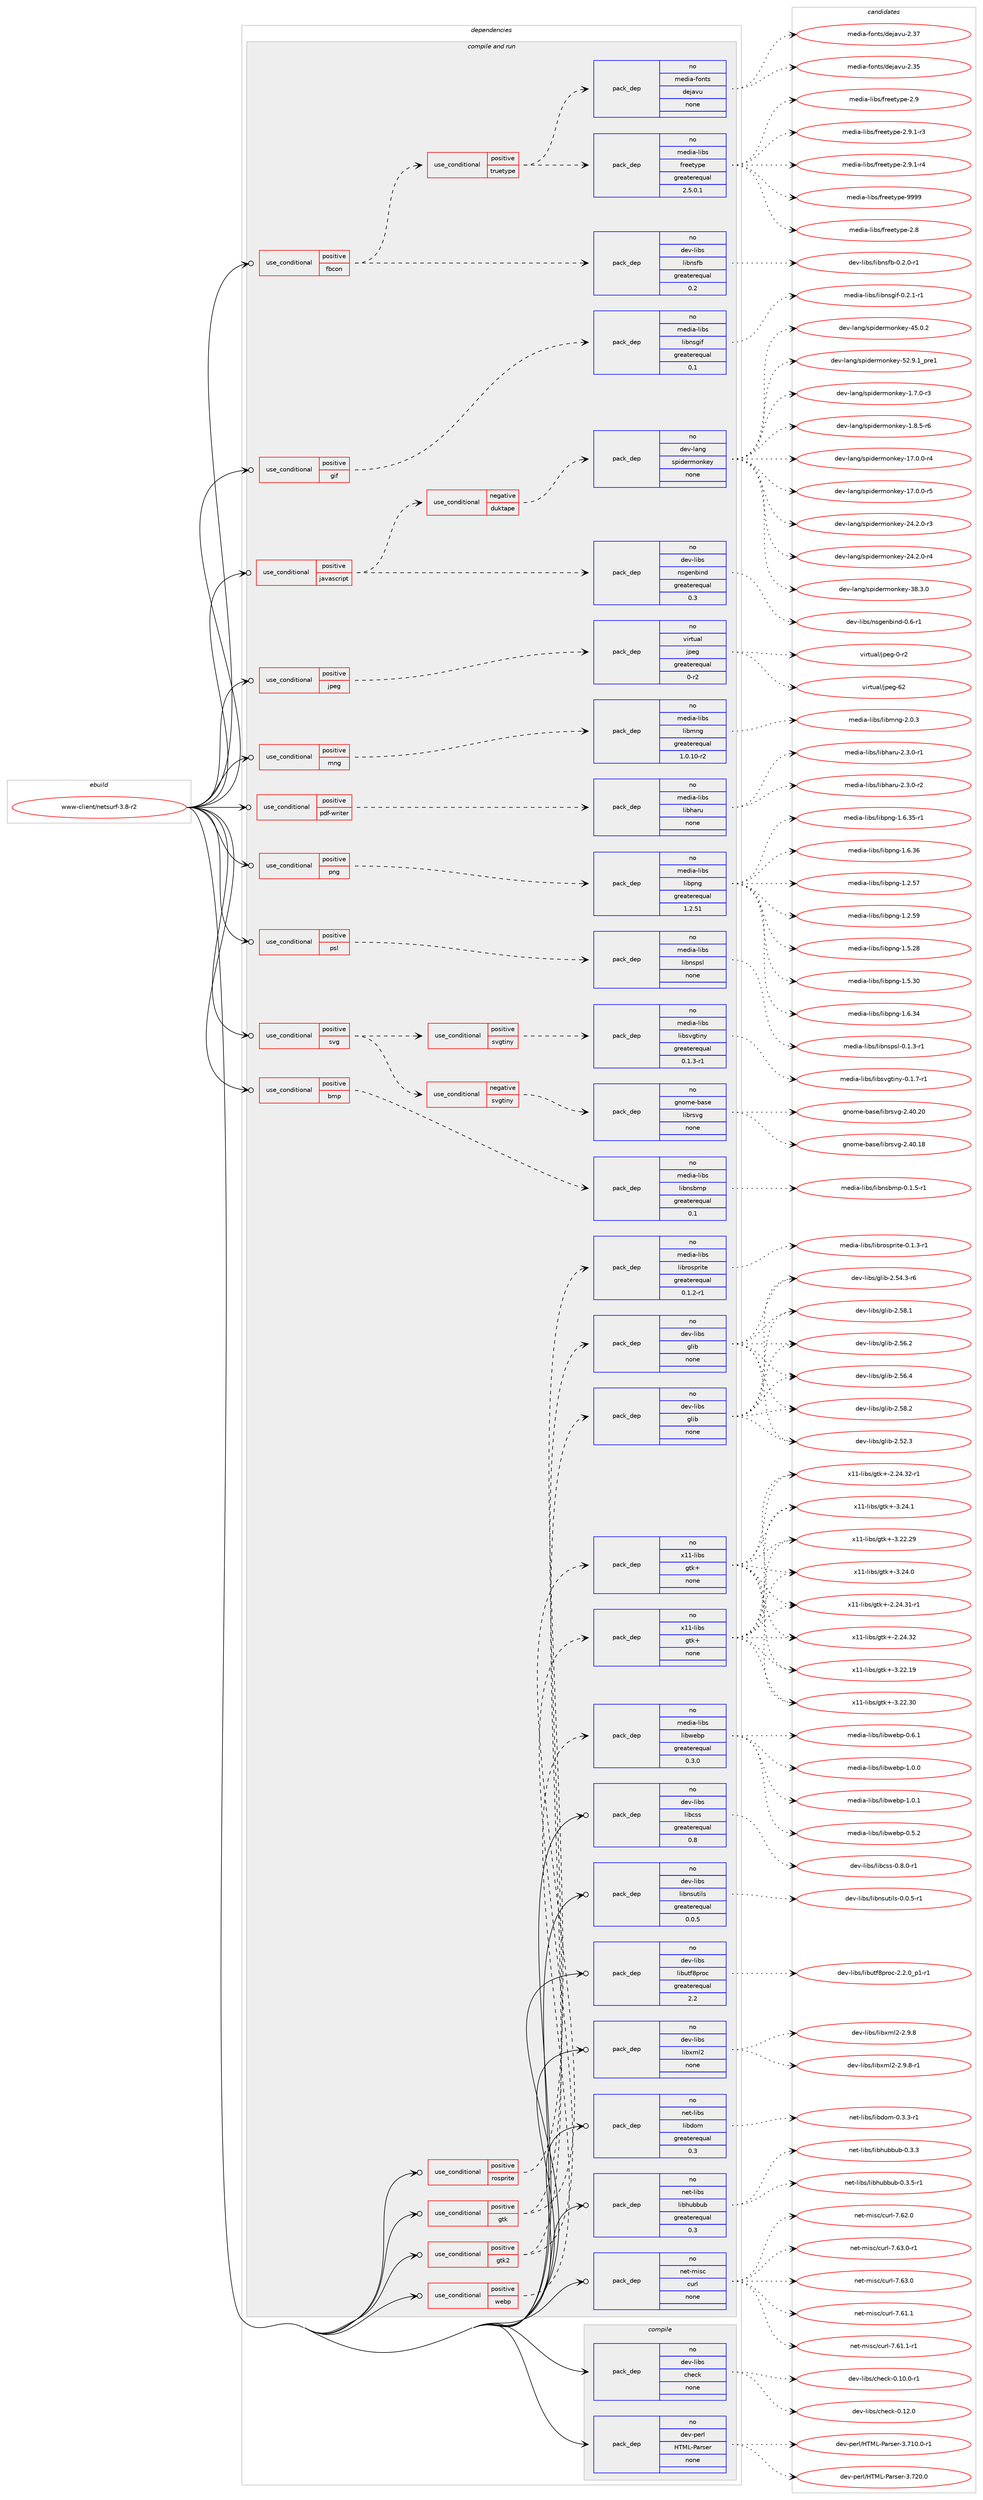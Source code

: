 digraph prolog {

# *************
# Graph options
# *************

newrank=true;
concentrate=true;
compound=true;
graph [rankdir=LR,fontname=Helvetica,fontsize=10,ranksep=1.5];#, ranksep=2.5, nodesep=0.2];
edge  [arrowhead=vee];
node  [fontname=Helvetica,fontsize=10];

# **********
# The ebuild
# **********

subgraph cluster_leftcol {
color=gray;
rank=same;
label=<<i>ebuild</i>>;
id [label="www-client/netsurf-3.8-r2", color=red, width=4, href="../www-client/netsurf-3.8-r2.svg"];
}

# ****************
# The dependencies
# ****************

subgraph cluster_midcol {
color=gray;
label=<<i>dependencies</i>>;
subgraph cluster_compile {
fillcolor="#eeeeee";
style=filled;
label=<<i>compile</i>>;
subgraph pack6701 {
dependency8403 [label=<<TABLE BORDER="0" CELLBORDER="1" CELLSPACING="0" CELLPADDING="4" WIDTH="220"><TR><TD ROWSPAN="6" CELLPADDING="30">pack_dep</TD></TR><TR><TD WIDTH="110">no</TD></TR><TR><TD>dev-libs</TD></TR><TR><TD>check</TD></TR><TR><TD>none</TD></TR><TR><TD></TD></TR></TABLE>>, shape=none, color=blue];
}
id:e -> dependency8403:w [weight=20,style="solid",arrowhead="vee"];
subgraph pack6702 {
dependency8404 [label=<<TABLE BORDER="0" CELLBORDER="1" CELLSPACING="0" CELLPADDING="4" WIDTH="220"><TR><TD ROWSPAN="6" CELLPADDING="30">pack_dep</TD></TR><TR><TD WIDTH="110">no</TD></TR><TR><TD>dev-perl</TD></TR><TR><TD>HTML-Parser</TD></TR><TR><TD>none</TD></TR><TR><TD></TD></TR></TABLE>>, shape=none, color=blue];
}
id:e -> dependency8404:w [weight=20,style="solid",arrowhead="vee"];
}
subgraph cluster_compileandrun {
fillcolor="#eeeeee";
style=filled;
label=<<i>compile and run</i>>;
subgraph cond1523 {
dependency8405 [label=<<TABLE BORDER="0" CELLBORDER="1" CELLSPACING="0" CELLPADDING="4"><TR><TD ROWSPAN="3" CELLPADDING="10">use_conditional</TD></TR><TR><TD>positive</TD></TR><TR><TD>bmp</TD></TR></TABLE>>, shape=none, color=red];
subgraph pack6703 {
dependency8406 [label=<<TABLE BORDER="0" CELLBORDER="1" CELLSPACING="0" CELLPADDING="4" WIDTH="220"><TR><TD ROWSPAN="6" CELLPADDING="30">pack_dep</TD></TR><TR><TD WIDTH="110">no</TD></TR><TR><TD>media-libs</TD></TR><TR><TD>libnsbmp</TD></TR><TR><TD>greaterequal</TD></TR><TR><TD>0.1</TD></TR></TABLE>>, shape=none, color=blue];
}
dependency8405:e -> dependency8406:w [weight=20,style="dashed",arrowhead="vee"];
}
id:e -> dependency8405:w [weight=20,style="solid",arrowhead="odotvee"];
subgraph cond1524 {
dependency8407 [label=<<TABLE BORDER="0" CELLBORDER="1" CELLSPACING="0" CELLPADDING="4"><TR><TD ROWSPAN="3" CELLPADDING="10">use_conditional</TD></TR><TR><TD>positive</TD></TR><TR><TD>fbcon</TD></TR></TABLE>>, shape=none, color=red];
subgraph pack6704 {
dependency8408 [label=<<TABLE BORDER="0" CELLBORDER="1" CELLSPACING="0" CELLPADDING="4" WIDTH="220"><TR><TD ROWSPAN="6" CELLPADDING="30">pack_dep</TD></TR><TR><TD WIDTH="110">no</TD></TR><TR><TD>dev-libs</TD></TR><TR><TD>libnsfb</TD></TR><TR><TD>greaterequal</TD></TR><TR><TD>0.2</TD></TR></TABLE>>, shape=none, color=blue];
}
dependency8407:e -> dependency8408:w [weight=20,style="dashed",arrowhead="vee"];
subgraph cond1525 {
dependency8409 [label=<<TABLE BORDER="0" CELLBORDER="1" CELLSPACING="0" CELLPADDING="4"><TR><TD ROWSPAN="3" CELLPADDING="10">use_conditional</TD></TR><TR><TD>positive</TD></TR><TR><TD>truetype</TD></TR></TABLE>>, shape=none, color=red];
subgraph pack6705 {
dependency8410 [label=<<TABLE BORDER="0" CELLBORDER="1" CELLSPACING="0" CELLPADDING="4" WIDTH="220"><TR><TD ROWSPAN="6" CELLPADDING="30">pack_dep</TD></TR><TR><TD WIDTH="110">no</TD></TR><TR><TD>media-fonts</TD></TR><TR><TD>dejavu</TD></TR><TR><TD>none</TD></TR><TR><TD></TD></TR></TABLE>>, shape=none, color=blue];
}
dependency8409:e -> dependency8410:w [weight=20,style="dashed",arrowhead="vee"];
subgraph pack6706 {
dependency8411 [label=<<TABLE BORDER="0" CELLBORDER="1" CELLSPACING="0" CELLPADDING="4" WIDTH="220"><TR><TD ROWSPAN="6" CELLPADDING="30">pack_dep</TD></TR><TR><TD WIDTH="110">no</TD></TR><TR><TD>media-libs</TD></TR><TR><TD>freetype</TD></TR><TR><TD>greaterequal</TD></TR><TR><TD>2.5.0.1</TD></TR></TABLE>>, shape=none, color=blue];
}
dependency8409:e -> dependency8411:w [weight=20,style="dashed",arrowhead="vee"];
}
dependency8407:e -> dependency8409:w [weight=20,style="dashed",arrowhead="vee"];
}
id:e -> dependency8407:w [weight=20,style="solid",arrowhead="odotvee"];
subgraph cond1526 {
dependency8412 [label=<<TABLE BORDER="0" CELLBORDER="1" CELLSPACING="0" CELLPADDING="4"><TR><TD ROWSPAN="3" CELLPADDING="10">use_conditional</TD></TR><TR><TD>positive</TD></TR><TR><TD>gif</TD></TR></TABLE>>, shape=none, color=red];
subgraph pack6707 {
dependency8413 [label=<<TABLE BORDER="0" CELLBORDER="1" CELLSPACING="0" CELLPADDING="4" WIDTH="220"><TR><TD ROWSPAN="6" CELLPADDING="30">pack_dep</TD></TR><TR><TD WIDTH="110">no</TD></TR><TR><TD>media-libs</TD></TR><TR><TD>libnsgif</TD></TR><TR><TD>greaterequal</TD></TR><TR><TD>0.1</TD></TR></TABLE>>, shape=none, color=blue];
}
dependency8412:e -> dependency8413:w [weight=20,style="dashed",arrowhead="vee"];
}
id:e -> dependency8412:w [weight=20,style="solid",arrowhead="odotvee"];
subgraph cond1527 {
dependency8414 [label=<<TABLE BORDER="0" CELLBORDER="1" CELLSPACING="0" CELLPADDING="4"><TR><TD ROWSPAN="3" CELLPADDING="10">use_conditional</TD></TR><TR><TD>positive</TD></TR><TR><TD>gtk</TD></TR></TABLE>>, shape=none, color=red];
subgraph pack6708 {
dependency8415 [label=<<TABLE BORDER="0" CELLBORDER="1" CELLSPACING="0" CELLPADDING="4" WIDTH="220"><TR><TD ROWSPAN="6" CELLPADDING="30">pack_dep</TD></TR><TR><TD WIDTH="110">no</TD></TR><TR><TD>dev-libs</TD></TR><TR><TD>glib</TD></TR><TR><TD>none</TD></TR><TR><TD></TD></TR></TABLE>>, shape=none, color=blue];
}
dependency8414:e -> dependency8415:w [weight=20,style="dashed",arrowhead="vee"];
subgraph pack6709 {
dependency8416 [label=<<TABLE BORDER="0" CELLBORDER="1" CELLSPACING="0" CELLPADDING="4" WIDTH="220"><TR><TD ROWSPAN="6" CELLPADDING="30">pack_dep</TD></TR><TR><TD WIDTH="110">no</TD></TR><TR><TD>x11-libs</TD></TR><TR><TD>gtk+</TD></TR><TR><TD>none</TD></TR><TR><TD></TD></TR></TABLE>>, shape=none, color=blue];
}
dependency8414:e -> dependency8416:w [weight=20,style="dashed",arrowhead="vee"];
}
id:e -> dependency8414:w [weight=20,style="solid",arrowhead="odotvee"];
subgraph cond1528 {
dependency8417 [label=<<TABLE BORDER="0" CELLBORDER="1" CELLSPACING="0" CELLPADDING="4"><TR><TD ROWSPAN="3" CELLPADDING="10">use_conditional</TD></TR><TR><TD>positive</TD></TR><TR><TD>gtk2</TD></TR></TABLE>>, shape=none, color=red];
subgraph pack6710 {
dependency8418 [label=<<TABLE BORDER="0" CELLBORDER="1" CELLSPACING="0" CELLPADDING="4" WIDTH="220"><TR><TD ROWSPAN="6" CELLPADDING="30">pack_dep</TD></TR><TR><TD WIDTH="110">no</TD></TR><TR><TD>dev-libs</TD></TR><TR><TD>glib</TD></TR><TR><TD>none</TD></TR><TR><TD></TD></TR></TABLE>>, shape=none, color=blue];
}
dependency8417:e -> dependency8418:w [weight=20,style="dashed",arrowhead="vee"];
subgraph pack6711 {
dependency8419 [label=<<TABLE BORDER="0" CELLBORDER="1" CELLSPACING="0" CELLPADDING="4" WIDTH="220"><TR><TD ROWSPAN="6" CELLPADDING="30">pack_dep</TD></TR><TR><TD WIDTH="110">no</TD></TR><TR><TD>x11-libs</TD></TR><TR><TD>gtk+</TD></TR><TR><TD>none</TD></TR><TR><TD></TD></TR></TABLE>>, shape=none, color=blue];
}
dependency8417:e -> dependency8419:w [weight=20,style="dashed",arrowhead="vee"];
}
id:e -> dependency8417:w [weight=20,style="solid",arrowhead="odotvee"];
subgraph cond1529 {
dependency8420 [label=<<TABLE BORDER="0" CELLBORDER="1" CELLSPACING="0" CELLPADDING="4"><TR><TD ROWSPAN="3" CELLPADDING="10">use_conditional</TD></TR><TR><TD>positive</TD></TR><TR><TD>javascript</TD></TR></TABLE>>, shape=none, color=red];
subgraph pack6712 {
dependency8421 [label=<<TABLE BORDER="0" CELLBORDER="1" CELLSPACING="0" CELLPADDING="4" WIDTH="220"><TR><TD ROWSPAN="6" CELLPADDING="30">pack_dep</TD></TR><TR><TD WIDTH="110">no</TD></TR><TR><TD>dev-libs</TD></TR><TR><TD>nsgenbind</TD></TR><TR><TD>greaterequal</TD></TR><TR><TD>0.3</TD></TR></TABLE>>, shape=none, color=blue];
}
dependency8420:e -> dependency8421:w [weight=20,style="dashed",arrowhead="vee"];
subgraph cond1530 {
dependency8422 [label=<<TABLE BORDER="0" CELLBORDER="1" CELLSPACING="0" CELLPADDING="4"><TR><TD ROWSPAN="3" CELLPADDING="10">use_conditional</TD></TR><TR><TD>negative</TD></TR><TR><TD>duktape</TD></TR></TABLE>>, shape=none, color=red];
subgraph pack6713 {
dependency8423 [label=<<TABLE BORDER="0" CELLBORDER="1" CELLSPACING="0" CELLPADDING="4" WIDTH="220"><TR><TD ROWSPAN="6" CELLPADDING="30">pack_dep</TD></TR><TR><TD WIDTH="110">no</TD></TR><TR><TD>dev-lang</TD></TR><TR><TD>spidermonkey</TD></TR><TR><TD>none</TD></TR><TR><TD></TD></TR></TABLE>>, shape=none, color=blue];
}
dependency8422:e -> dependency8423:w [weight=20,style="dashed",arrowhead="vee"];
}
dependency8420:e -> dependency8422:w [weight=20,style="dashed",arrowhead="vee"];
}
id:e -> dependency8420:w [weight=20,style="solid",arrowhead="odotvee"];
subgraph cond1531 {
dependency8424 [label=<<TABLE BORDER="0" CELLBORDER="1" CELLSPACING="0" CELLPADDING="4"><TR><TD ROWSPAN="3" CELLPADDING="10">use_conditional</TD></TR><TR><TD>positive</TD></TR><TR><TD>jpeg</TD></TR></TABLE>>, shape=none, color=red];
subgraph pack6714 {
dependency8425 [label=<<TABLE BORDER="0" CELLBORDER="1" CELLSPACING="0" CELLPADDING="4" WIDTH="220"><TR><TD ROWSPAN="6" CELLPADDING="30">pack_dep</TD></TR><TR><TD WIDTH="110">no</TD></TR><TR><TD>virtual</TD></TR><TR><TD>jpeg</TD></TR><TR><TD>greaterequal</TD></TR><TR><TD>0-r2</TD></TR></TABLE>>, shape=none, color=blue];
}
dependency8424:e -> dependency8425:w [weight=20,style="dashed",arrowhead="vee"];
}
id:e -> dependency8424:w [weight=20,style="solid",arrowhead="odotvee"];
subgraph cond1532 {
dependency8426 [label=<<TABLE BORDER="0" CELLBORDER="1" CELLSPACING="0" CELLPADDING="4"><TR><TD ROWSPAN="3" CELLPADDING="10">use_conditional</TD></TR><TR><TD>positive</TD></TR><TR><TD>mng</TD></TR></TABLE>>, shape=none, color=red];
subgraph pack6715 {
dependency8427 [label=<<TABLE BORDER="0" CELLBORDER="1" CELLSPACING="0" CELLPADDING="4" WIDTH="220"><TR><TD ROWSPAN="6" CELLPADDING="30">pack_dep</TD></TR><TR><TD WIDTH="110">no</TD></TR><TR><TD>media-libs</TD></TR><TR><TD>libmng</TD></TR><TR><TD>greaterequal</TD></TR><TR><TD>1.0.10-r2</TD></TR></TABLE>>, shape=none, color=blue];
}
dependency8426:e -> dependency8427:w [weight=20,style="dashed",arrowhead="vee"];
}
id:e -> dependency8426:w [weight=20,style="solid",arrowhead="odotvee"];
subgraph cond1533 {
dependency8428 [label=<<TABLE BORDER="0" CELLBORDER="1" CELLSPACING="0" CELLPADDING="4"><TR><TD ROWSPAN="3" CELLPADDING="10">use_conditional</TD></TR><TR><TD>positive</TD></TR><TR><TD>pdf-writer</TD></TR></TABLE>>, shape=none, color=red];
subgraph pack6716 {
dependency8429 [label=<<TABLE BORDER="0" CELLBORDER="1" CELLSPACING="0" CELLPADDING="4" WIDTH="220"><TR><TD ROWSPAN="6" CELLPADDING="30">pack_dep</TD></TR><TR><TD WIDTH="110">no</TD></TR><TR><TD>media-libs</TD></TR><TR><TD>libharu</TD></TR><TR><TD>none</TD></TR><TR><TD></TD></TR></TABLE>>, shape=none, color=blue];
}
dependency8428:e -> dependency8429:w [weight=20,style="dashed",arrowhead="vee"];
}
id:e -> dependency8428:w [weight=20,style="solid",arrowhead="odotvee"];
subgraph cond1534 {
dependency8430 [label=<<TABLE BORDER="0" CELLBORDER="1" CELLSPACING="0" CELLPADDING="4"><TR><TD ROWSPAN="3" CELLPADDING="10">use_conditional</TD></TR><TR><TD>positive</TD></TR><TR><TD>png</TD></TR></TABLE>>, shape=none, color=red];
subgraph pack6717 {
dependency8431 [label=<<TABLE BORDER="0" CELLBORDER="1" CELLSPACING="0" CELLPADDING="4" WIDTH="220"><TR><TD ROWSPAN="6" CELLPADDING="30">pack_dep</TD></TR><TR><TD WIDTH="110">no</TD></TR><TR><TD>media-libs</TD></TR><TR><TD>libpng</TD></TR><TR><TD>greaterequal</TD></TR><TR><TD>1.2.51</TD></TR></TABLE>>, shape=none, color=blue];
}
dependency8430:e -> dependency8431:w [weight=20,style="dashed",arrowhead="vee"];
}
id:e -> dependency8430:w [weight=20,style="solid",arrowhead="odotvee"];
subgraph cond1535 {
dependency8432 [label=<<TABLE BORDER="0" CELLBORDER="1" CELLSPACING="0" CELLPADDING="4"><TR><TD ROWSPAN="3" CELLPADDING="10">use_conditional</TD></TR><TR><TD>positive</TD></TR><TR><TD>psl</TD></TR></TABLE>>, shape=none, color=red];
subgraph pack6718 {
dependency8433 [label=<<TABLE BORDER="0" CELLBORDER="1" CELLSPACING="0" CELLPADDING="4" WIDTH="220"><TR><TD ROWSPAN="6" CELLPADDING="30">pack_dep</TD></TR><TR><TD WIDTH="110">no</TD></TR><TR><TD>media-libs</TD></TR><TR><TD>libnspsl</TD></TR><TR><TD>none</TD></TR><TR><TD></TD></TR></TABLE>>, shape=none, color=blue];
}
dependency8432:e -> dependency8433:w [weight=20,style="dashed",arrowhead="vee"];
}
id:e -> dependency8432:w [weight=20,style="solid",arrowhead="odotvee"];
subgraph cond1536 {
dependency8434 [label=<<TABLE BORDER="0" CELLBORDER="1" CELLSPACING="0" CELLPADDING="4"><TR><TD ROWSPAN="3" CELLPADDING="10">use_conditional</TD></TR><TR><TD>positive</TD></TR><TR><TD>rosprite</TD></TR></TABLE>>, shape=none, color=red];
subgraph pack6719 {
dependency8435 [label=<<TABLE BORDER="0" CELLBORDER="1" CELLSPACING="0" CELLPADDING="4" WIDTH="220"><TR><TD ROWSPAN="6" CELLPADDING="30">pack_dep</TD></TR><TR><TD WIDTH="110">no</TD></TR><TR><TD>media-libs</TD></TR><TR><TD>librosprite</TD></TR><TR><TD>greaterequal</TD></TR><TR><TD>0.1.2-r1</TD></TR></TABLE>>, shape=none, color=blue];
}
dependency8434:e -> dependency8435:w [weight=20,style="dashed",arrowhead="vee"];
}
id:e -> dependency8434:w [weight=20,style="solid",arrowhead="odotvee"];
subgraph cond1537 {
dependency8436 [label=<<TABLE BORDER="0" CELLBORDER="1" CELLSPACING="0" CELLPADDING="4"><TR><TD ROWSPAN="3" CELLPADDING="10">use_conditional</TD></TR><TR><TD>positive</TD></TR><TR><TD>svg</TD></TR></TABLE>>, shape=none, color=red];
subgraph cond1538 {
dependency8437 [label=<<TABLE BORDER="0" CELLBORDER="1" CELLSPACING="0" CELLPADDING="4"><TR><TD ROWSPAN="3" CELLPADDING="10">use_conditional</TD></TR><TR><TD>positive</TD></TR><TR><TD>svgtiny</TD></TR></TABLE>>, shape=none, color=red];
subgraph pack6720 {
dependency8438 [label=<<TABLE BORDER="0" CELLBORDER="1" CELLSPACING="0" CELLPADDING="4" WIDTH="220"><TR><TD ROWSPAN="6" CELLPADDING="30">pack_dep</TD></TR><TR><TD WIDTH="110">no</TD></TR><TR><TD>media-libs</TD></TR><TR><TD>libsvgtiny</TD></TR><TR><TD>greaterequal</TD></TR><TR><TD>0.1.3-r1</TD></TR></TABLE>>, shape=none, color=blue];
}
dependency8437:e -> dependency8438:w [weight=20,style="dashed",arrowhead="vee"];
}
dependency8436:e -> dependency8437:w [weight=20,style="dashed",arrowhead="vee"];
subgraph cond1539 {
dependency8439 [label=<<TABLE BORDER="0" CELLBORDER="1" CELLSPACING="0" CELLPADDING="4"><TR><TD ROWSPAN="3" CELLPADDING="10">use_conditional</TD></TR><TR><TD>negative</TD></TR><TR><TD>svgtiny</TD></TR></TABLE>>, shape=none, color=red];
subgraph pack6721 {
dependency8440 [label=<<TABLE BORDER="0" CELLBORDER="1" CELLSPACING="0" CELLPADDING="4" WIDTH="220"><TR><TD ROWSPAN="6" CELLPADDING="30">pack_dep</TD></TR><TR><TD WIDTH="110">no</TD></TR><TR><TD>gnome-base</TD></TR><TR><TD>librsvg</TD></TR><TR><TD>none</TD></TR><TR><TD></TD></TR></TABLE>>, shape=none, color=blue];
}
dependency8439:e -> dependency8440:w [weight=20,style="dashed",arrowhead="vee"];
}
dependency8436:e -> dependency8439:w [weight=20,style="dashed",arrowhead="vee"];
}
id:e -> dependency8436:w [weight=20,style="solid",arrowhead="odotvee"];
subgraph cond1540 {
dependency8441 [label=<<TABLE BORDER="0" CELLBORDER="1" CELLSPACING="0" CELLPADDING="4"><TR><TD ROWSPAN="3" CELLPADDING="10">use_conditional</TD></TR><TR><TD>positive</TD></TR><TR><TD>webp</TD></TR></TABLE>>, shape=none, color=red];
subgraph pack6722 {
dependency8442 [label=<<TABLE BORDER="0" CELLBORDER="1" CELLSPACING="0" CELLPADDING="4" WIDTH="220"><TR><TD ROWSPAN="6" CELLPADDING="30">pack_dep</TD></TR><TR><TD WIDTH="110">no</TD></TR><TR><TD>media-libs</TD></TR><TR><TD>libwebp</TD></TR><TR><TD>greaterequal</TD></TR><TR><TD>0.3.0</TD></TR></TABLE>>, shape=none, color=blue];
}
dependency8441:e -> dependency8442:w [weight=20,style="dashed",arrowhead="vee"];
}
id:e -> dependency8441:w [weight=20,style="solid",arrowhead="odotvee"];
subgraph pack6723 {
dependency8443 [label=<<TABLE BORDER="0" CELLBORDER="1" CELLSPACING="0" CELLPADDING="4" WIDTH="220"><TR><TD ROWSPAN="6" CELLPADDING="30">pack_dep</TD></TR><TR><TD WIDTH="110">no</TD></TR><TR><TD>dev-libs</TD></TR><TR><TD>libcss</TD></TR><TR><TD>greaterequal</TD></TR><TR><TD>0.8</TD></TR></TABLE>>, shape=none, color=blue];
}
id:e -> dependency8443:w [weight=20,style="solid",arrowhead="odotvee"];
subgraph pack6724 {
dependency8444 [label=<<TABLE BORDER="0" CELLBORDER="1" CELLSPACING="0" CELLPADDING="4" WIDTH="220"><TR><TD ROWSPAN="6" CELLPADDING="30">pack_dep</TD></TR><TR><TD WIDTH="110">no</TD></TR><TR><TD>dev-libs</TD></TR><TR><TD>libnsutils</TD></TR><TR><TD>greaterequal</TD></TR><TR><TD>0.0.5</TD></TR></TABLE>>, shape=none, color=blue];
}
id:e -> dependency8444:w [weight=20,style="solid",arrowhead="odotvee"];
subgraph pack6725 {
dependency8445 [label=<<TABLE BORDER="0" CELLBORDER="1" CELLSPACING="0" CELLPADDING="4" WIDTH="220"><TR><TD ROWSPAN="6" CELLPADDING="30">pack_dep</TD></TR><TR><TD WIDTH="110">no</TD></TR><TR><TD>dev-libs</TD></TR><TR><TD>libutf8proc</TD></TR><TR><TD>greaterequal</TD></TR><TR><TD>2.2</TD></TR></TABLE>>, shape=none, color=blue];
}
id:e -> dependency8445:w [weight=20,style="solid",arrowhead="odotvee"];
subgraph pack6726 {
dependency8446 [label=<<TABLE BORDER="0" CELLBORDER="1" CELLSPACING="0" CELLPADDING="4" WIDTH="220"><TR><TD ROWSPAN="6" CELLPADDING="30">pack_dep</TD></TR><TR><TD WIDTH="110">no</TD></TR><TR><TD>dev-libs</TD></TR><TR><TD>libxml2</TD></TR><TR><TD>none</TD></TR><TR><TD></TD></TR></TABLE>>, shape=none, color=blue];
}
id:e -> dependency8446:w [weight=20,style="solid",arrowhead="odotvee"];
subgraph pack6727 {
dependency8447 [label=<<TABLE BORDER="0" CELLBORDER="1" CELLSPACING="0" CELLPADDING="4" WIDTH="220"><TR><TD ROWSPAN="6" CELLPADDING="30">pack_dep</TD></TR><TR><TD WIDTH="110">no</TD></TR><TR><TD>net-libs</TD></TR><TR><TD>libdom</TD></TR><TR><TD>greaterequal</TD></TR><TR><TD>0.3</TD></TR></TABLE>>, shape=none, color=blue];
}
id:e -> dependency8447:w [weight=20,style="solid",arrowhead="odotvee"];
subgraph pack6728 {
dependency8448 [label=<<TABLE BORDER="0" CELLBORDER="1" CELLSPACING="0" CELLPADDING="4" WIDTH="220"><TR><TD ROWSPAN="6" CELLPADDING="30">pack_dep</TD></TR><TR><TD WIDTH="110">no</TD></TR><TR><TD>net-libs</TD></TR><TR><TD>libhubbub</TD></TR><TR><TD>greaterequal</TD></TR><TR><TD>0.3</TD></TR></TABLE>>, shape=none, color=blue];
}
id:e -> dependency8448:w [weight=20,style="solid",arrowhead="odotvee"];
subgraph pack6729 {
dependency8449 [label=<<TABLE BORDER="0" CELLBORDER="1" CELLSPACING="0" CELLPADDING="4" WIDTH="220"><TR><TD ROWSPAN="6" CELLPADDING="30">pack_dep</TD></TR><TR><TD WIDTH="110">no</TD></TR><TR><TD>net-misc</TD></TR><TR><TD>curl</TD></TR><TR><TD>none</TD></TR><TR><TD></TD></TR></TABLE>>, shape=none, color=blue];
}
id:e -> dependency8449:w [weight=20,style="solid",arrowhead="odotvee"];
}
subgraph cluster_run {
fillcolor="#eeeeee";
style=filled;
label=<<i>run</i>>;
}
}

# **************
# The candidates
# **************

subgraph cluster_choices {
rank=same;
color=gray;
label=<<i>candidates</i>>;

subgraph choice6701 {
color=black;
nodesep=1;
choice1001011184510810598115479910410199107454846494846484511449 [label="dev-libs/check-0.10.0-r1", color=red, width=4,href="../dev-libs/check-0.10.0-r1.svg"];
choice100101118451081059811547991041019910745484649504648 [label="dev-libs/check-0.12.0", color=red, width=4,href="../dev-libs/check-0.12.0.svg"];
dependency8403:e -> choice1001011184510810598115479910410199107454846494846484511449:w [style=dotted,weight="100"];
dependency8403:e -> choice100101118451081059811547991041019910745484649504648:w [style=dotted,weight="100"];
}
subgraph choice6702 {
color=black;
nodesep=1;
choice10010111845112101114108477284777645809711411510111445514655494846484511449 [label="dev-perl/HTML-Parser-3.710.0-r1", color=red, width=4,href="../dev-perl/HTML-Parser-3.710.0-r1.svg"];
choice1001011184511210111410847728477764580971141151011144551465550484648 [label="dev-perl/HTML-Parser-3.720.0", color=red, width=4,href="../dev-perl/HTML-Parser-3.720.0.svg"];
dependency8404:e -> choice10010111845112101114108477284777645809711411510111445514655494846484511449:w [style=dotted,weight="100"];
dependency8404:e -> choice1001011184511210111410847728477764580971141151011144551465550484648:w [style=dotted,weight="100"];
}
subgraph choice6703 {
color=black;
nodesep=1;
choice1091011001059745108105981154710810598110115981091124548464946534511449 [label="media-libs/libnsbmp-0.1.5-r1", color=red, width=4,href="../media-libs/libnsbmp-0.1.5-r1.svg"];
dependency8406:e -> choice1091011001059745108105981154710810598110115981091124548464946534511449:w [style=dotted,weight="100"];
}
subgraph choice6704 {
color=black;
nodesep=1;
choice10010111845108105981154710810598110115102984548465046484511449 [label="dev-libs/libnsfb-0.2.0-r1", color=red, width=4,href="../dev-libs/libnsfb-0.2.0-r1.svg"];
dependency8408:e -> choice10010111845108105981154710810598110115102984548465046484511449:w [style=dotted,weight="100"];
}
subgraph choice6705 {
color=black;
nodesep=1;
choice109101100105974510211111011611547100101106971181174550465153 [label="media-fonts/dejavu-2.35", color=red, width=4,href="../media-fonts/dejavu-2.35.svg"];
choice109101100105974510211111011611547100101106971181174550465155 [label="media-fonts/dejavu-2.37", color=red, width=4,href="../media-fonts/dejavu-2.37.svg"];
dependency8410:e -> choice109101100105974510211111011611547100101106971181174550465153:w [style=dotted,weight="100"];
dependency8410:e -> choice109101100105974510211111011611547100101106971181174550465155:w [style=dotted,weight="100"];
}
subgraph choice6706 {
color=black;
nodesep=1;
choice1091011001059745108105981154710211410110111612111210145504656 [label="media-libs/freetype-2.8", color=red, width=4,href="../media-libs/freetype-2.8.svg"];
choice1091011001059745108105981154710211410110111612111210145504657 [label="media-libs/freetype-2.9", color=red, width=4,href="../media-libs/freetype-2.9.svg"];
choice109101100105974510810598115471021141011011161211121014550465746494511451 [label="media-libs/freetype-2.9.1-r3", color=red, width=4,href="../media-libs/freetype-2.9.1-r3.svg"];
choice109101100105974510810598115471021141011011161211121014550465746494511452 [label="media-libs/freetype-2.9.1-r4", color=red, width=4,href="../media-libs/freetype-2.9.1-r4.svg"];
choice109101100105974510810598115471021141011011161211121014557575757 [label="media-libs/freetype-9999", color=red, width=4,href="../media-libs/freetype-9999.svg"];
dependency8411:e -> choice1091011001059745108105981154710211410110111612111210145504656:w [style=dotted,weight="100"];
dependency8411:e -> choice1091011001059745108105981154710211410110111612111210145504657:w [style=dotted,weight="100"];
dependency8411:e -> choice109101100105974510810598115471021141011011161211121014550465746494511451:w [style=dotted,weight="100"];
dependency8411:e -> choice109101100105974510810598115471021141011011161211121014550465746494511452:w [style=dotted,weight="100"];
dependency8411:e -> choice109101100105974510810598115471021141011011161211121014557575757:w [style=dotted,weight="100"];
}
subgraph choice6707 {
color=black;
nodesep=1;
choice10910110010597451081059811547108105981101151031051024548465046494511449 [label="media-libs/libnsgif-0.2.1-r1", color=red, width=4,href="../media-libs/libnsgif-0.2.1-r1.svg"];
dependency8413:e -> choice10910110010597451081059811547108105981101151031051024548465046494511449:w [style=dotted,weight="100"];
}
subgraph choice6708 {
color=black;
nodesep=1;
choice1001011184510810598115471031081059845504653504651 [label="dev-libs/glib-2.52.3", color=red, width=4,href="../dev-libs/glib-2.52.3.svg"];
choice10010111845108105981154710310810598455046535246514511454 [label="dev-libs/glib-2.54.3-r6", color=red, width=4,href="../dev-libs/glib-2.54.3-r6.svg"];
choice1001011184510810598115471031081059845504653564649 [label="dev-libs/glib-2.58.1", color=red, width=4,href="../dev-libs/glib-2.58.1.svg"];
choice1001011184510810598115471031081059845504653544650 [label="dev-libs/glib-2.56.2", color=red, width=4,href="../dev-libs/glib-2.56.2.svg"];
choice1001011184510810598115471031081059845504653544652 [label="dev-libs/glib-2.56.4", color=red, width=4,href="../dev-libs/glib-2.56.4.svg"];
choice1001011184510810598115471031081059845504653564650 [label="dev-libs/glib-2.58.2", color=red, width=4,href="../dev-libs/glib-2.58.2.svg"];
dependency8415:e -> choice1001011184510810598115471031081059845504653504651:w [style=dotted,weight="100"];
dependency8415:e -> choice10010111845108105981154710310810598455046535246514511454:w [style=dotted,weight="100"];
dependency8415:e -> choice1001011184510810598115471031081059845504653564649:w [style=dotted,weight="100"];
dependency8415:e -> choice1001011184510810598115471031081059845504653544650:w [style=dotted,weight="100"];
dependency8415:e -> choice1001011184510810598115471031081059845504653544652:w [style=dotted,weight="100"];
dependency8415:e -> choice1001011184510810598115471031081059845504653564650:w [style=dotted,weight="100"];
}
subgraph choice6709 {
color=black;
nodesep=1;
choice1204949451081059811547103116107434551465050465057 [label="x11-libs/gtk+-3.22.29", color=red, width=4,href="../x11-libs/gtk+-3.22.29.svg"];
choice12049494510810598115471031161074345514650524648 [label="x11-libs/gtk+-3.24.0", color=red, width=4,href="../x11-libs/gtk+-3.24.0.svg"];
choice12049494510810598115471031161074345504650524651494511449 [label="x11-libs/gtk+-2.24.31-r1", color=red, width=4,href="../x11-libs/gtk+-2.24.31-r1.svg"];
choice1204949451081059811547103116107434550465052465150 [label="x11-libs/gtk+-2.24.32", color=red, width=4,href="../x11-libs/gtk+-2.24.32.svg"];
choice1204949451081059811547103116107434551465050464957 [label="x11-libs/gtk+-3.22.19", color=red, width=4,href="../x11-libs/gtk+-3.22.19.svg"];
choice1204949451081059811547103116107434551465050465148 [label="x11-libs/gtk+-3.22.30", color=red, width=4,href="../x11-libs/gtk+-3.22.30.svg"];
choice12049494510810598115471031161074345504650524651504511449 [label="x11-libs/gtk+-2.24.32-r1", color=red, width=4,href="../x11-libs/gtk+-2.24.32-r1.svg"];
choice12049494510810598115471031161074345514650524649 [label="x11-libs/gtk+-3.24.1", color=red, width=4,href="../x11-libs/gtk+-3.24.1.svg"];
dependency8416:e -> choice1204949451081059811547103116107434551465050465057:w [style=dotted,weight="100"];
dependency8416:e -> choice12049494510810598115471031161074345514650524648:w [style=dotted,weight="100"];
dependency8416:e -> choice12049494510810598115471031161074345504650524651494511449:w [style=dotted,weight="100"];
dependency8416:e -> choice1204949451081059811547103116107434550465052465150:w [style=dotted,weight="100"];
dependency8416:e -> choice1204949451081059811547103116107434551465050464957:w [style=dotted,weight="100"];
dependency8416:e -> choice1204949451081059811547103116107434551465050465148:w [style=dotted,weight="100"];
dependency8416:e -> choice12049494510810598115471031161074345504650524651504511449:w [style=dotted,weight="100"];
dependency8416:e -> choice12049494510810598115471031161074345514650524649:w [style=dotted,weight="100"];
}
subgraph choice6710 {
color=black;
nodesep=1;
choice1001011184510810598115471031081059845504653504651 [label="dev-libs/glib-2.52.3", color=red, width=4,href="../dev-libs/glib-2.52.3.svg"];
choice10010111845108105981154710310810598455046535246514511454 [label="dev-libs/glib-2.54.3-r6", color=red, width=4,href="../dev-libs/glib-2.54.3-r6.svg"];
choice1001011184510810598115471031081059845504653564649 [label="dev-libs/glib-2.58.1", color=red, width=4,href="../dev-libs/glib-2.58.1.svg"];
choice1001011184510810598115471031081059845504653544650 [label="dev-libs/glib-2.56.2", color=red, width=4,href="../dev-libs/glib-2.56.2.svg"];
choice1001011184510810598115471031081059845504653544652 [label="dev-libs/glib-2.56.4", color=red, width=4,href="../dev-libs/glib-2.56.4.svg"];
choice1001011184510810598115471031081059845504653564650 [label="dev-libs/glib-2.58.2", color=red, width=4,href="../dev-libs/glib-2.58.2.svg"];
dependency8418:e -> choice1001011184510810598115471031081059845504653504651:w [style=dotted,weight="100"];
dependency8418:e -> choice10010111845108105981154710310810598455046535246514511454:w [style=dotted,weight="100"];
dependency8418:e -> choice1001011184510810598115471031081059845504653564649:w [style=dotted,weight="100"];
dependency8418:e -> choice1001011184510810598115471031081059845504653544650:w [style=dotted,weight="100"];
dependency8418:e -> choice1001011184510810598115471031081059845504653544652:w [style=dotted,weight="100"];
dependency8418:e -> choice1001011184510810598115471031081059845504653564650:w [style=dotted,weight="100"];
}
subgraph choice6711 {
color=black;
nodesep=1;
choice1204949451081059811547103116107434551465050465057 [label="x11-libs/gtk+-3.22.29", color=red, width=4,href="../x11-libs/gtk+-3.22.29.svg"];
choice12049494510810598115471031161074345514650524648 [label="x11-libs/gtk+-3.24.0", color=red, width=4,href="../x11-libs/gtk+-3.24.0.svg"];
choice12049494510810598115471031161074345504650524651494511449 [label="x11-libs/gtk+-2.24.31-r1", color=red, width=4,href="../x11-libs/gtk+-2.24.31-r1.svg"];
choice1204949451081059811547103116107434550465052465150 [label="x11-libs/gtk+-2.24.32", color=red, width=4,href="../x11-libs/gtk+-2.24.32.svg"];
choice1204949451081059811547103116107434551465050464957 [label="x11-libs/gtk+-3.22.19", color=red, width=4,href="../x11-libs/gtk+-3.22.19.svg"];
choice1204949451081059811547103116107434551465050465148 [label="x11-libs/gtk+-3.22.30", color=red, width=4,href="../x11-libs/gtk+-3.22.30.svg"];
choice12049494510810598115471031161074345504650524651504511449 [label="x11-libs/gtk+-2.24.32-r1", color=red, width=4,href="../x11-libs/gtk+-2.24.32-r1.svg"];
choice12049494510810598115471031161074345514650524649 [label="x11-libs/gtk+-3.24.1", color=red, width=4,href="../x11-libs/gtk+-3.24.1.svg"];
dependency8419:e -> choice1204949451081059811547103116107434551465050465057:w [style=dotted,weight="100"];
dependency8419:e -> choice12049494510810598115471031161074345514650524648:w [style=dotted,weight="100"];
dependency8419:e -> choice12049494510810598115471031161074345504650524651494511449:w [style=dotted,weight="100"];
dependency8419:e -> choice1204949451081059811547103116107434550465052465150:w [style=dotted,weight="100"];
dependency8419:e -> choice1204949451081059811547103116107434551465050464957:w [style=dotted,weight="100"];
dependency8419:e -> choice1204949451081059811547103116107434551465050465148:w [style=dotted,weight="100"];
dependency8419:e -> choice12049494510810598115471031161074345504650524651504511449:w [style=dotted,weight="100"];
dependency8419:e -> choice12049494510810598115471031161074345514650524649:w [style=dotted,weight="100"];
}
subgraph choice6712 {
color=black;
nodesep=1;
choice10010111845108105981154711011510310111098105110100454846544511449 [label="dev-libs/nsgenbind-0.6-r1", color=red, width=4,href="../dev-libs/nsgenbind-0.6-r1.svg"];
dependency8421:e -> choice10010111845108105981154711011510310111098105110100454846544511449:w [style=dotted,weight="100"];
}
subgraph choice6713 {
color=black;
nodesep=1;
choice1001011184510897110103471151121051001011141091111101071011214549465546484511451 [label="dev-lang/spidermonkey-1.7.0-r3", color=red, width=4,href="../dev-lang/spidermonkey-1.7.0-r3.svg"];
choice1001011184510897110103471151121051001011141091111101071011214549465646534511454 [label="dev-lang/spidermonkey-1.8.5-r6", color=red, width=4,href="../dev-lang/spidermonkey-1.8.5-r6.svg"];
choice100101118451089711010347115112105100101114109111110107101121454955464846484511452 [label="dev-lang/spidermonkey-17.0.0-r4", color=red, width=4,href="../dev-lang/spidermonkey-17.0.0-r4.svg"];
choice100101118451089711010347115112105100101114109111110107101121454955464846484511453 [label="dev-lang/spidermonkey-17.0.0-r5", color=red, width=4,href="../dev-lang/spidermonkey-17.0.0-r5.svg"];
choice100101118451089711010347115112105100101114109111110107101121455052465046484511451 [label="dev-lang/spidermonkey-24.2.0-r3", color=red, width=4,href="../dev-lang/spidermonkey-24.2.0-r3.svg"];
choice100101118451089711010347115112105100101114109111110107101121455052465046484511452 [label="dev-lang/spidermonkey-24.2.0-r4", color=red, width=4,href="../dev-lang/spidermonkey-24.2.0-r4.svg"];
choice10010111845108971101034711511210510010111410911111010710112145515646514648 [label="dev-lang/spidermonkey-38.3.0", color=red, width=4,href="../dev-lang/spidermonkey-38.3.0.svg"];
choice10010111845108971101034711511210510010111410911111010710112145525346484650 [label="dev-lang/spidermonkey-45.0.2", color=red, width=4,href="../dev-lang/spidermonkey-45.0.2.svg"];
choice100101118451089711010347115112105100101114109111110107101121455350465746499511211410149 [label="dev-lang/spidermonkey-52.9.1_pre1", color=red, width=4,href="../dev-lang/spidermonkey-52.9.1_pre1.svg"];
dependency8423:e -> choice1001011184510897110103471151121051001011141091111101071011214549465546484511451:w [style=dotted,weight="100"];
dependency8423:e -> choice1001011184510897110103471151121051001011141091111101071011214549465646534511454:w [style=dotted,weight="100"];
dependency8423:e -> choice100101118451089711010347115112105100101114109111110107101121454955464846484511452:w [style=dotted,weight="100"];
dependency8423:e -> choice100101118451089711010347115112105100101114109111110107101121454955464846484511453:w [style=dotted,weight="100"];
dependency8423:e -> choice100101118451089711010347115112105100101114109111110107101121455052465046484511451:w [style=dotted,weight="100"];
dependency8423:e -> choice100101118451089711010347115112105100101114109111110107101121455052465046484511452:w [style=dotted,weight="100"];
dependency8423:e -> choice10010111845108971101034711511210510010111410911111010710112145515646514648:w [style=dotted,weight="100"];
dependency8423:e -> choice10010111845108971101034711511210510010111410911111010710112145525346484650:w [style=dotted,weight="100"];
dependency8423:e -> choice100101118451089711010347115112105100101114109111110107101121455350465746499511211410149:w [style=dotted,weight="100"];
}
subgraph choice6714 {
color=black;
nodesep=1;
choice118105114116117971084710611210110345484511450 [label="virtual/jpeg-0-r2", color=red, width=4,href="../virtual/jpeg-0-r2.svg"];
choice1181051141161179710847106112101103455450 [label="virtual/jpeg-62", color=red, width=4,href="../virtual/jpeg-62.svg"];
dependency8425:e -> choice118105114116117971084710611210110345484511450:w [style=dotted,weight="100"];
dependency8425:e -> choice1181051141161179710847106112101103455450:w [style=dotted,weight="100"];
}
subgraph choice6715 {
color=black;
nodesep=1;
choice1091011001059745108105981154710810598109110103455046484651 [label="media-libs/libmng-2.0.3", color=red, width=4,href="../media-libs/libmng-2.0.3.svg"];
dependency8427:e -> choice1091011001059745108105981154710810598109110103455046484651:w [style=dotted,weight="100"];
}
subgraph choice6716 {
color=black;
nodesep=1;
choice1091011001059745108105981154710810598104971141174550465146484511449 [label="media-libs/libharu-2.3.0-r1", color=red, width=4,href="../media-libs/libharu-2.3.0-r1.svg"];
choice1091011001059745108105981154710810598104971141174550465146484511450 [label="media-libs/libharu-2.3.0-r2", color=red, width=4,href="../media-libs/libharu-2.3.0-r2.svg"];
dependency8429:e -> choice1091011001059745108105981154710810598104971141174550465146484511449:w [style=dotted,weight="100"];
dependency8429:e -> choice1091011001059745108105981154710810598104971141174550465146484511450:w [style=dotted,weight="100"];
}
subgraph choice6717 {
color=black;
nodesep=1;
choice109101100105974510810598115471081059811211010345494650465355 [label="media-libs/libpng-1.2.57", color=red, width=4,href="../media-libs/libpng-1.2.57.svg"];
choice109101100105974510810598115471081059811211010345494650465357 [label="media-libs/libpng-1.2.59", color=red, width=4,href="../media-libs/libpng-1.2.59.svg"];
choice109101100105974510810598115471081059811211010345494653465056 [label="media-libs/libpng-1.5.28", color=red, width=4,href="../media-libs/libpng-1.5.28.svg"];
choice109101100105974510810598115471081059811211010345494653465148 [label="media-libs/libpng-1.5.30", color=red, width=4,href="../media-libs/libpng-1.5.30.svg"];
choice109101100105974510810598115471081059811211010345494654465152 [label="media-libs/libpng-1.6.34", color=red, width=4,href="../media-libs/libpng-1.6.34.svg"];
choice1091011001059745108105981154710810598112110103454946544651534511449 [label="media-libs/libpng-1.6.35-r1", color=red, width=4,href="../media-libs/libpng-1.6.35-r1.svg"];
choice109101100105974510810598115471081059811211010345494654465154 [label="media-libs/libpng-1.6.36", color=red, width=4,href="../media-libs/libpng-1.6.36.svg"];
dependency8431:e -> choice109101100105974510810598115471081059811211010345494650465355:w [style=dotted,weight="100"];
dependency8431:e -> choice109101100105974510810598115471081059811211010345494650465357:w [style=dotted,weight="100"];
dependency8431:e -> choice109101100105974510810598115471081059811211010345494653465056:w [style=dotted,weight="100"];
dependency8431:e -> choice109101100105974510810598115471081059811211010345494653465148:w [style=dotted,weight="100"];
dependency8431:e -> choice109101100105974510810598115471081059811211010345494654465152:w [style=dotted,weight="100"];
dependency8431:e -> choice1091011001059745108105981154710810598112110103454946544651534511449:w [style=dotted,weight="100"];
dependency8431:e -> choice109101100105974510810598115471081059811211010345494654465154:w [style=dotted,weight="100"];
}
subgraph choice6718 {
color=black;
nodesep=1;
choice10910110010597451081059811547108105981101151121151084548464946514511449 [label="media-libs/libnspsl-0.1.3-r1", color=red, width=4,href="../media-libs/libnspsl-0.1.3-r1.svg"];
dependency8433:e -> choice10910110010597451081059811547108105981101151121151084548464946514511449:w [style=dotted,weight="100"];
}
subgraph choice6719 {
color=black;
nodesep=1;
choice10910110010597451081059811547108105981141111151121141051161014548464946514511449 [label="media-libs/librosprite-0.1.3-r1", color=red, width=4,href="../media-libs/librosprite-0.1.3-r1.svg"];
dependency8435:e -> choice10910110010597451081059811547108105981141111151121141051161014548464946514511449:w [style=dotted,weight="100"];
}
subgraph choice6720 {
color=black;
nodesep=1;
choice10910110010597451081059811547108105981151181031161051101214548464946554511449 [label="media-libs/libsvgtiny-0.1.7-r1", color=red, width=4,href="../media-libs/libsvgtiny-0.1.7-r1.svg"];
dependency8438:e -> choice10910110010597451081059811547108105981151181031161051101214548464946554511449:w [style=dotted,weight="100"];
}
subgraph choice6721 {
color=black;
nodesep=1;
choice10311011110910145989711510147108105981141151181034550465248464956 [label="gnome-base/librsvg-2.40.18", color=red, width=4,href="../gnome-base/librsvg-2.40.18.svg"];
choice10311011110910145989711510147108105981141151181034550465248465048 [label="gnome-base/librsvg-2.40.20", color=red, width=4,href="../gnome-base/librsvg-2.40.20.svg"];
dependency8440:e -> choice10311011110910145989711510147108105981141151181034550465248464956:w [style=dotted,weight="100"];
dependency8440:e -> choice10311011110910145989711510147108105981141151181034550465248465048:w [style=dotted,weight="100"];
}
subgraph choice6722 {
color=black;
nodesep=1;
choice109101100105974510810598115471081059811910198112454846534650 [label="media-libs/libwebp-0.5.2", color=red, width=4,href="../media-libs/libwebp-0.5.2.svg"];
choice109101100105974510810598115471081059811910198112454846544649 [label="media-libs/libwebp-0.6.1", color=red, width=4,href="../media-libs/libwebp-0.6.1.svg"];
choice109101100105974510810598115471081059811910198112454946484648 [label="media-libs/libwebp-1.0.0", color=red, width=4,href="../media-libs/libwebp-1.0.0.svg"];
choice109101100105974510810598115471081059811910198112454946484649 [label="media-libs/libwebp-1.0.1", color=red, width=4,href="../media-libs/libwebp-1.0.1.svg"];
dependency8442:e -> choice109101100105974510810598115471081059811910198112454846534650:w [style=dotted,weight="100"];
dependency8442:e -> choice109101100105974510810598115471081059811910198112454846544649:w [style=dotted,weight="100"];
dependency8442:e -> choice109101100105974510810598115471081059811910198112454946484648:w [style=dotted,weight="100"];
dependency8442:e -> choice109101100105974510810598115471081059811910198112454946484649:w [style=dotted,weight="100"];
}
subgraph choice6723 {
color=black;
nodesep=1;
choice10010111845108105981154710810598991151154548465646484511449 [label="dev-libs/libcss-0.8.0-r1", color=red, width=4,href="../dev-libs/libcss-0.8.0-r1.svg"];
dependency8443:e -> choice10010111845108105981154710810598991151154548465646484511449:w [style=dotted,weight="100"];
}
subgraph choice6724 {
color=black;
nodesep=1;
choice100101118451081059811547108105981101151171161051081154548464846534511449 [label="dev-libs/libnsutils-0.0.5-r1", color=red, width=4,href="../dev-libs/libnsutils-0.0.5-r1.svg"];
dependency8444:e -> choice100101118451081059811547108105981101151171161051081154548464846534511449:w [style=dotted,weight="100"];
}
subgraph choice6725 {
color=black;
nodesep=1;
choice10010111845108105981154710810598117116102561121141119945504650464895112494511449 [label="dev-libs/libutf8proc-2.2.0_p1-r1", color=red, width=4,href="../dev-libs/libutf8proc-2.2.0_p1-r1.svg"];
dependency8445:e -> choice10010111845108105981154710810598117116102561121141119945504650464895112494511449:w [style=dotted,weight="100"];
}
subgraph choice6726 {
color=black;
nodesep=1;
choice1001011184510810598115471081059812010910850455046574656 [label="dev-libs/libxml2-2.9.8", color=red, width=4,href="../dev-libs/libxml2-2.9.8.svg"];
choice10010111845108105981154710810598120109108504550465746564511449 [label="dev-libs/libxml2-2.9.8-r1", color=red, width=4,href="../dev-libs/libxml2-2.9.8-r1.svg"];
dependency8446:e -> choice1001011184510810598115471081059812010910850455046574656:w [style=dotted,weight="100"];
dependency8446:e -> choice10010111845108105981154710810598120109108504550465746564511449:w [style=dotted,weight="100"];
}
subgraph choice6727 {
color=black;
nodesep=1;
choice110101116451081059811547108105981001111094548465146514511449 [label="net-libs/libdom-0.3.3-r1", color=red, width=4,href="../net-libs/libdom-0.3.3-r1.svg"];
dependency8447:e -> choice110101116451081059811547108105981001111094548465146514511449:w [style=dotted,weight="100"];
}
subgraph choice6728 {
color=black;
nodesep=1;
choice11010111645108105981154710810598104117989811798454846514651 [label="net-libs/libhubbub-0.3.3", color=red, width=4,href="../net-libs/libhubbub-0.3.3.svg"];
choice110101116451081059811547108105981041179898117984548465146534511449 [label="net-libs/libhubbub-0.3.5-r1", color=red, width=4,href="../net-libs/libhubbub-0.3.5-r1.svg"];
dependency8448:e -> choice11010111645108105981154710810598104117989811798454846514651:w [style=dotted,weight="100"];
dependency8448:e -> choice110101116451081059811547108105981041179898117984548465146534511449:w [style=dotted,weight="100"];
}
subgraph choice6729 {
color=black;
nodesep=1;
choice1101011164510910511599479911711410845554654514648 [label="net-misc/curl-7.63.0", color=red, width=4,href="../net-misc/curl-7.63.0.svg"];
choice1101011164510910511599479911711410845554654494649 [label="net-misc/curl-7.61.1", color=red, width=4,href="../net-misc/curl-7.61.1.svg"];
choice11010111645109105115994799117114108455546544946494511449 [label="net-misc/curl-7.61.1-r1", color=red, width=4,href="../net-misc/curl-7.61.1-r1.svg"];
choice1101011164510910511599479911711410845554654504648 [label="net-misc/curl-7.62.0", color=red, width=4,href="../net-misc/curl-7.62.0.svg"];
choice11010111645109105115994799117114108455546545146484511449 [label="net-misc/curl-7.63.0-r1", color=red, width=4,href="../net-misc/curl-7.63.0-r1.svg"];
dependency8449:e -> choice1101011164510910511599479911711410845554654514648:w [style=dotted,weight="100"];
dependency8449:e -> choice1101011164510910511599479911711410845554654494649:w [style=dotted,weight="100"];
dependency8449:e -> choice11010111645109105115994799117114108455546544946494511449:w [style=dotted,weight="100"];
dependency8449:e -> choice1101011164510910511599479911711410845554654504648:w [style=dotted,weight="100"];
dependency8449:e -> choice11010111645109105115994799117114108455546545146484511449:w [style=dotted,weight="100"];
}
}

}
